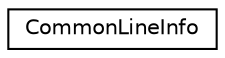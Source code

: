 digraph "Graphical Class Hierarchy"
{
  edge [fontname="Helvetica",fontsize="10",labelfontname="Helvetica",labelfontsize="10"];
  node [fontname="Helvetica",fontsize="10",shape=record];
  rankdir="LR";
  Node0 [label="CommonLineInfo",height=0.2,width=0.4,color="black", fillcolor="white", style="filled",URL="$classCommonLineInfo.html"];
}
